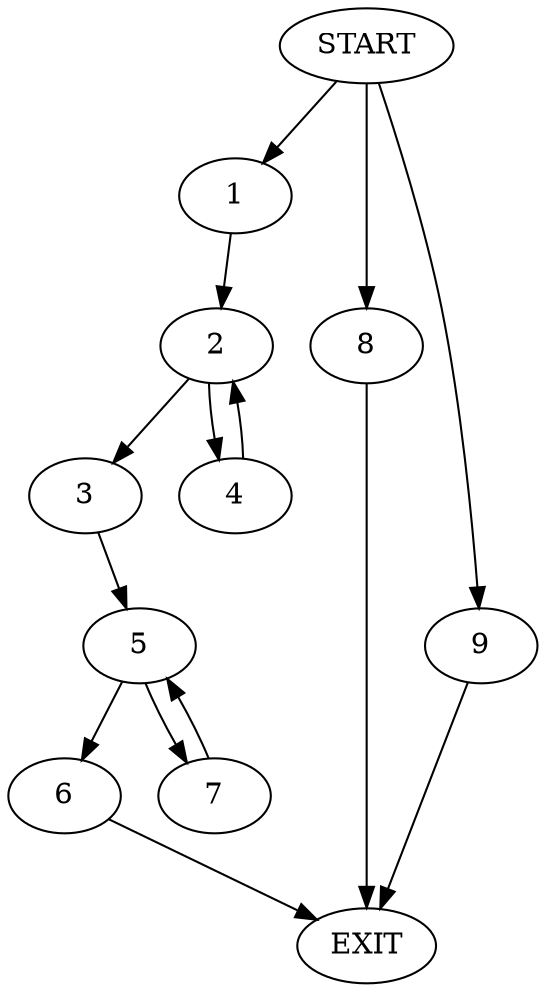 digraph {
0 [label="START"]
10 [label="EXIT"]
0 -> 1
1 -> 2
2 -> 3
2 -> 4
3 -> 5
4 -> 2
5 -> 6
5 -> 7
0 -> 8
8 -> 10
7 -> 5
6 -> 10
0 -> 9
9 -> 10
}
